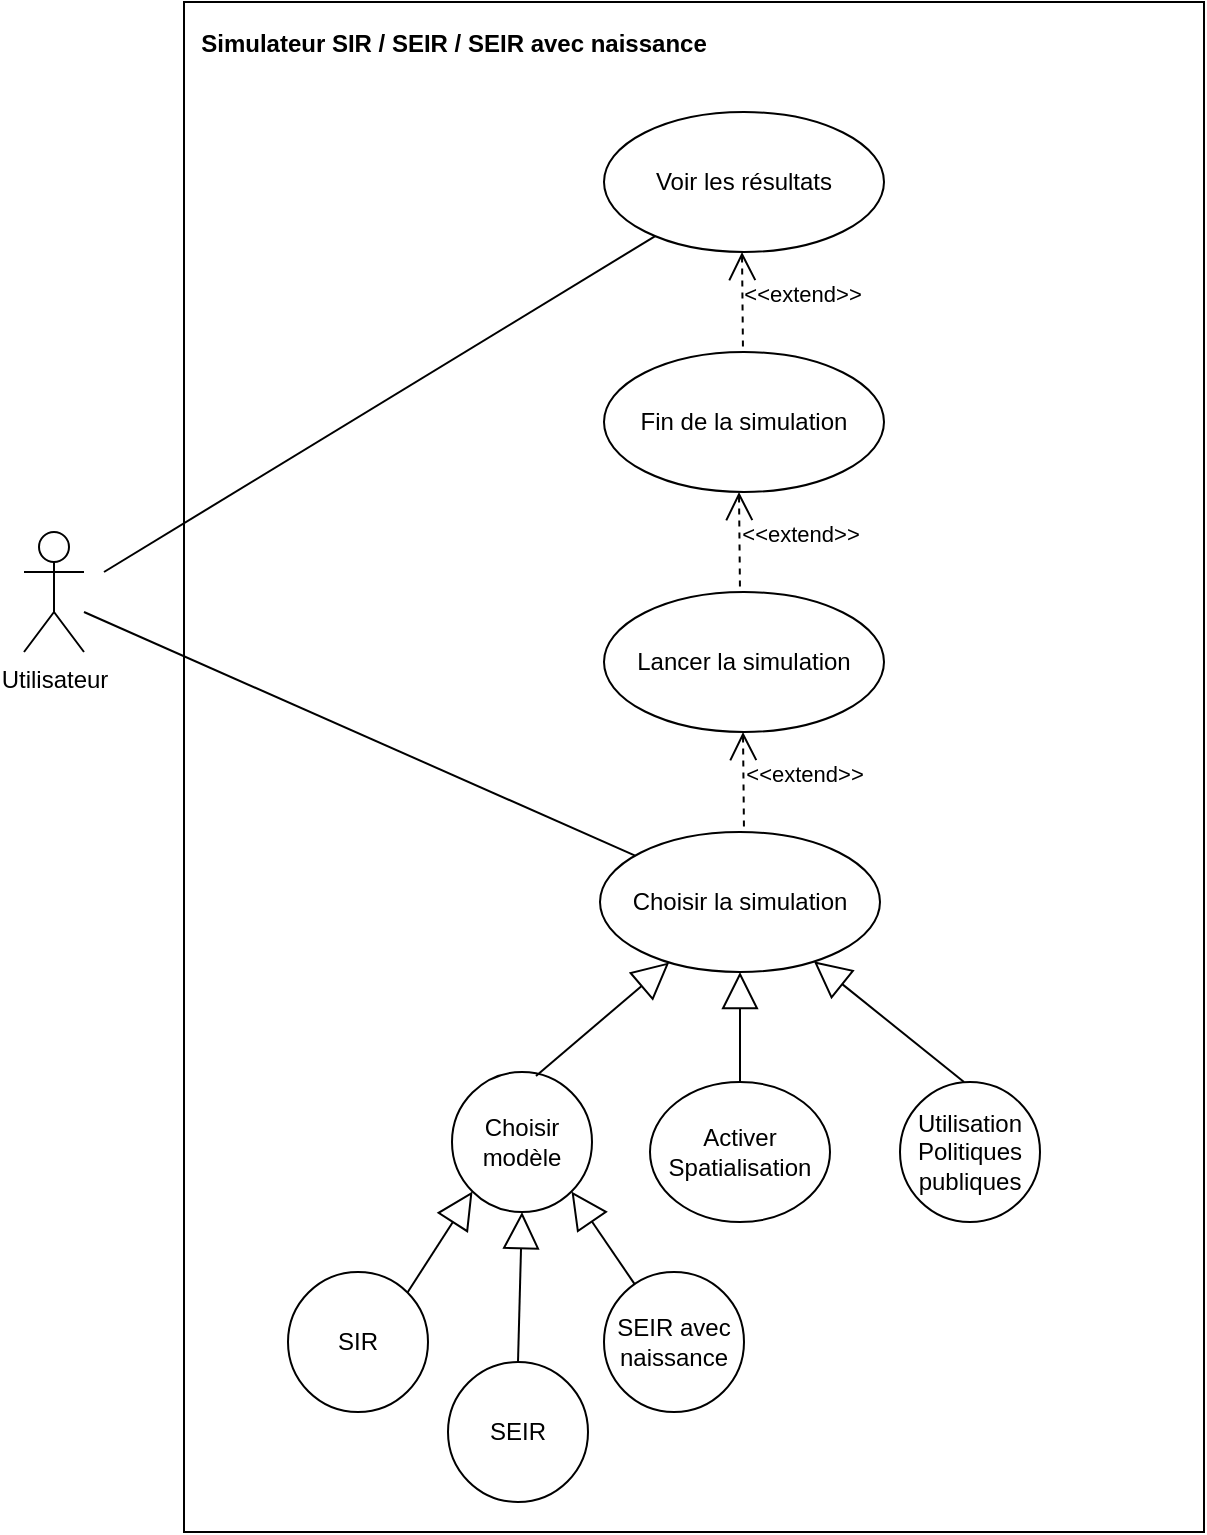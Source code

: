 <mxfile version="14.0.1" type="github">
  <diagram id="1Q1EzocZoEp-LrVJWuE1" name="Page-1">
    <mxGraphModel dx="1422" dy="763" grid="1" gridSize="10" guides="1" tooltips="1" connect="1" arrows="1" fold="1" page="1" pageScale="1" pageWidth="827" pageHeight="1169" math="0" shadow="0">
      <root>
        <mxCell id="0" />
        <mxCell id="1" parent="0" />
        <mxCell id="NkwOou6ovOenbUR8SxcS-18" value="" style="rounded=0;whiteSpace=wrap;html=1;" vertex="1" parent="1">
          <mxGeometry x="210" y="15" width="510" height="765" as="geometry" />
        </mxCell>
        <mxCell id="UxCLgTN9e_x0eoLWRBKl-1" value="Utilisateur" style="shape=umlActor;verticalLabelPosition=bottom;verticalAlign=top;html=1;outlineConnect=0;" parent="1" vertex="1">
          <mxGeometry x="130" y="280" width="30" height="60" as="geometry" />
        </mxCell>
        <mxCell id="UxCLgTN9e_x0eoLWRBKl-9" value="Choisir la simulation" style="ellipse;whiteSpace=wrap;html=1;" parent="1" vertex="1">
          <mxGeometry x="418" y="430" width="140" height="70" as="geometry" />
        </mxCell>
        <mxCell id="UxCLgTN9e_x0eoLWRBKl-10" value="Lancer la simulation" style="ellipse;whiteSpace=wrap;html=1;" parent="1" vertex="1">
          <mxGeometry x="420" y="310" width="140" height="70" as="geometry" />
        </mxCell>
        <mxCell id="UxCLgTN9e_x0eoLWRBKl-11" value="Fin de la simulation" style="ellipse;whiteSpace=wrap;html=1;" parent="1" vertex="1">
          <mxGeometry x="420" y="190" width="140" height="70" as="geometry" />
        </mxCell>
        <mxCell id="UxCLgTN9e_x0eoLWRBKl-12" value="Voir les résultats" style="ellipse;whiteSpace=wrap;html=1;" parent="1" vertex="1">
          <mxGeometry x="420" y="70" width="140" height="70" as="geometry" />
        </mxCell>
        <mxCell id="UxCLgTN9e_x0eoLWRBKl-13" value="Simulateur SIR / SEIR / SEIR avec naissance" style="text;align=center;fontStyle=1;verticalAlign=middle;spacingLeft=3;spacingRight=3;strokeColor=none;rotatable=0;points=[[0,0.5],[1,0.5]];portConstraint=eastwest;" parent="1" vertex="1">
          <mxGeometry x="220" y="20" width="250" height="30" as="geometry" />
        </mxCell>
        <mxCell id="UxCLgTN9e_x0eoLWRBKl-17" value="Choisir modèle " style="ellipse;whiteSpace=wrap;html=1;" parent="1" vertex="1">
          <mxGeometry x="344" y="550" width="70" height="70" as="geometry" />
        </mxCell>
        <mxCell id="UxCLgTN9e_x0eoLWRBKl-19" value="Activer Spatialisation" style="ellipse;whiteSpace=wrap;html=1;" parent="1" vertex="1">
          <mxGeometry x="443" y="555" width="90" height="70" as="geometry" />
        </mxCell>
        <mxCell id="UxCLgTN9e_x0eoLWRBKl-20" value="Utilisation Politiques publiques" style="ellipse;whiteSpace=wrap;html=1;" parent="1" vertex="1">
          <mxGeometry x="568" y="555" width="70" height="70" as="geometry" />
        </mxCell>
        <mxCell id="NkwOou6ovOenbUR8SxcS-2" value="&amp;lt;&amp;lt;extend&amp;gt;&amp;gt;" style="edgeStyle=none;html=1;startArrow=open;endArrow=none;startSize=12;verticalAlign=bottom;dashed=1;labelBackgroundColor=none;exitX=0.5;exitY=1;exitDx=0;exitDy=0;" edge="1" parent="1">
          <mxGeometry x="0.2" y="30" width="160" relative="1" as="geometry">
            <mxPoint x="487.5" y="260" as="sourcePoint" />
            <mxPoint x="488" y="310" as="targetPoint" />
            <mxPoint as="offset" />
          </mxGeometry>
        </mxCell>
        <mxCell id="NkwOou6ovOenbUR8SxcS-5" value="&amp;lt;&amp;lt;extend&amp;gt;&amp;gt;" style="edgeStyle=none;html=1;startArrow=open;endArrow=none;startSize=12;verticalAlign=bottom;dashed=1;labelBackgroundColor=none;exitX=0.5;exitY=1;exitDx=0;exitDy=0;" edge="1" parent="1">
          <mxGeometry x="0.2" y="30" width="160" relative="1" as="geometry">
            <mxPoint x="489.5" y="380" as="sourcePoint" />
            <mxPoint x="490" y="430" as="targetPoint" />
            <mxPoint as="offset" />
          </mxGeometry>
        </mxCell>
        <mxCell id="NkwOou6ovOenbUR8SxcS-6" value="" style="endArrow=block;endSize=16;endFill=0;html=1;exitX=0.6;exitY=0.029;exitDx=0;exitDy=0;exitPerimeter=0;" edge="1" parent="1" source="UxCLgTN9e_x0eoLWRBKl-17" target="UxCLgTN9e_x0eoLWRBKl-9">
          <mxGeometry x="-0.75" y="70" width="160" relative="1" as="geometry">
            <mxPoint x="380" y="550" as="sourcePoint" />
            <mxPoint x="360" y="464.5" as="targetPoint" />
            <mxPoint as="offset" />
          </mxGeometry>
        </mxCell>
        <mxCell id="NkwOou6ovOenbUR8SxcS-7" value="" style="endArrow=block;endSize=16;endFill=0;html=1;exitX=0.5;exitY=0;exitDx=0;exitDy=0;entryX=0.5;entryY=1;entryDx=0;entryDy=0;" edge="1" parent="1" source="UxCLgTN9e_x0eoLWRBKl-19" target="UxCLgTN9e_x0eoLWRBKl-9">
          <mxGeometry x="-0.75" y="70" width="160" relative="1" as="geometry">
            <mxPoint x="250" y="521.56" as="sourcePoint" />
            <mxPoint x="319.556" y="460.0" as="targetPoint" />
            <mxPoint as="offset" />
          </mxGeometry>
        </mxCell>
        <mxCell id="NkwOou6ovOenbUR8SxcS-8" value="" style="endArrow=block;endSize=16;endFill=0;html=1;exitX=0.6;exitY=0.029;exitDx=0;exitDy=0;exitPerimeter=0;" edge="1" parent="1" target="UxCLgTN9e_x0eoLWRBKl-9">
          <mxGeometry x="-0.75" y="70" width="160" relative="1" as="geometry">
            <mxPoint x="600" y="555" as="sourcePoint" />
            <mxPoint x="669.556" y="493.44" as="targetPoint" />
            <mxPoint as="offset" />
          </mxGeometry>
        </mxCell>
        <mxCell id="NkwOou6ovOenbUR8SxcS-11" value="SIR" style="ellipse;whiteSpace=wrap;html=1;" vertex="1" parent="1">
          <mxGeometry x="262" y="650" width="70" height="70" as="geometry" />
        </mxCell>
        <mxCell id="NkwOou6ovOenbUR8SxcS-12" value="SEIR" style="ellipse;whiteSpace=wrap;html=1;" vertex="1" parent="1">
          <mxGeometry x="342" y="695" width="70" height="70" as="geometry" />
        </mxCell>
        <mxCell id="NkwOou6ovOenbUR8SxcS-13" value="SEIR avec naissance" style="ellipse;whiteSpace=wrap;html=1;" vertex="1" parent="1">
          <mxGeometry x="420" y="650" width="70" height="70" as="geometry" />
        </mxCell>
        <mxCell id="NkwOou6ovOenbUR8SxcS-14" value="" style="endArrow=block;endSize=16;endFill=0;html=1;entryX=1;entryY=1;entryDx=0;entryDy=0;" edge="1" parent="1" source="NkwOou6ovOenbUR8SxcS-13" target="UxCLgTN9e_x0eoLWRBKl-17">
          <mxGeometry x="-0.75" y="70" width="160" relative="1" as="geometry">
            <mxPoint x="220" y="565" as="sourcePoint" />
            <mxPoint x="220" y="510" as="targetPoint" />
            <mxPoint as="offset" />
          </mxGeometry>
        </mxCell>
        <mxCell id="NkwOou6ovOenbUR8SxcS-15" value="" style="endArrow=block;endSize=16;endFill=0;html=1;exitX=0.5;exitY=0;exitDx=0;exitDy=0;entryX=0.5;entryY=1;entryDx=0;entryDy=0;" edge="1" parent="1" source="NkwOou6ovOenbUR8SxcS-12" target="UxCLgTN9e_x0eoLWRBKl-17">
          <mxGeometry x="-0.75" y="70" width="160" relative="1" as="geometry">
            <mxPoint x="262" y="575" as="sourcePoint" />
            <mxPoint x="262" y="520" as="targetPoint" />
            <mxPoint as="offset" />
          </mxGeometry>
        </mxCell>
        <mxCell id="NkwOou6ovOenbUR8SxcS-16" value="" style="endArrow=block;endSize=16;endFill=0;html=1;exitX=1;exitY=0;exitDx=0;exitDy=0;entryX=0;entryY=1;entryDx=0;entryDy=0;" edge="1" parent="1" source="NkwOou6ovOenbUR8SxcS-11" target="UxCLgTN9e_x0eoLWRBKl-17">
          <mxGeometry x="-0.75" y="70" width="160" relative="1" as="geometry">
            <mxPoint x="290" y="625" as="sourcePoint" />
            <mxPoint x="290" y="570" as="targetPoint" />
            <mxPoint as="offset" />
          </mxGeometry>
        </mxCell>
        <mxCell id="NkwOou6ovOenbUR8SxcS-17" value="&amp;lt;&amp;lt;extend&amp;gt;&amp;gt;" style="edgeStyle=none;html=1;startArrow=open;endArrow=none;startSize=12;verticalAlign=bottom;dashed=1;labelBackgroundColor=none;exitX=0.5;exitY=1;exitDx=0;exitDy=0;" edge="1" parent="1">
          <mxGeometry x="0.2" y="30" width="160" relative="1" as="geometry">
            <mxPoint x="489" y="140" as="sourcePoint" />
            <mxPoint x="489.5" y="190" as="targetPoint" />
            <mxPoint as="offset" />
          </mxGeometry>
        </mxCell>
        <mxCell id="NkwOou6ovOenbUR8SxcS-21" value="" style="edgeStyle=none;html=1;endArrow=none;verticalAlign=bottom;" edge="1" parent="1" target="UxCLgTN9e_x0eoLWRBKl-12">
          <mxGeometry width="160" relative="1" as="geometry">
            <mxPoint x="170" y="300" as="sourcePoint" />
            <mxPoint x="470" y="390" as="targetPoint" />
          </mxGeometry>
        </mxCell>
        <mxCell id="NkwOou6ovOenbUR8SxcS-22" value="" style="edgeStyle=none;html=1;endArrow=none;verticalAlign=bottom;" edge="1" parent="1" source="UxCLgTN9e_x0eoLWRBKl-9">
          <mxGeometry width="160" relative="1" as="geometry">
            <mxPoint x="-100" y="537.94" as="sourcePoint" />
            <mxPoint x="160" y="320" as="targetPoint" />
          </mxGeometry>
        </mxCell>
      </root>
    </mxGraphModel>
  </diagram>
</mxfile>
